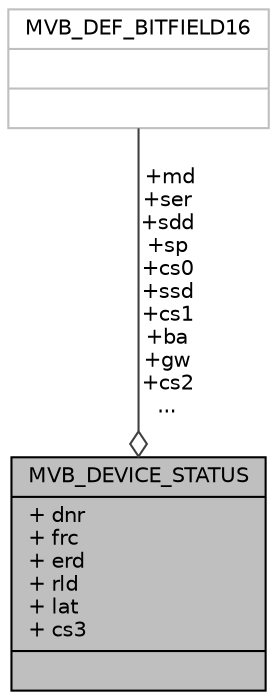 digraph "MVB_DEVICE_STATUS"
{
  edge [fontname="Helvetica",fontsize="10",labelfontname="Helvetica",labelfontsize="10"];
  node [fontname="Helvetica",fontsize="10",shape=record];
  Node1 [label="{MVB_DEVICE_STATUS\n|+ dnr\l+ frc\l+ erd\l+ rld\l+ lat\l+ cs3\l|}",height=0.2,width=0.4,color="black", fillcolor="grey75", style="filled" fontcolor="black"];
  Node2 -> Node1 [color="grey25",fontsize="10",style="solid",label=" +md\n+ser\n+sdd\n+sp\n+cs0\n+ssd\n+cs1\n+ba\n+gw\n+cs2\n..." ,arrowhead="odiamond",fontname="Helvetica"];
  Node2 [label="{MVB_DEF_BITFIELD16\n||}",height=0.2,width=0.4,color="grey75", fillcolor="white", style="filled"];
}
